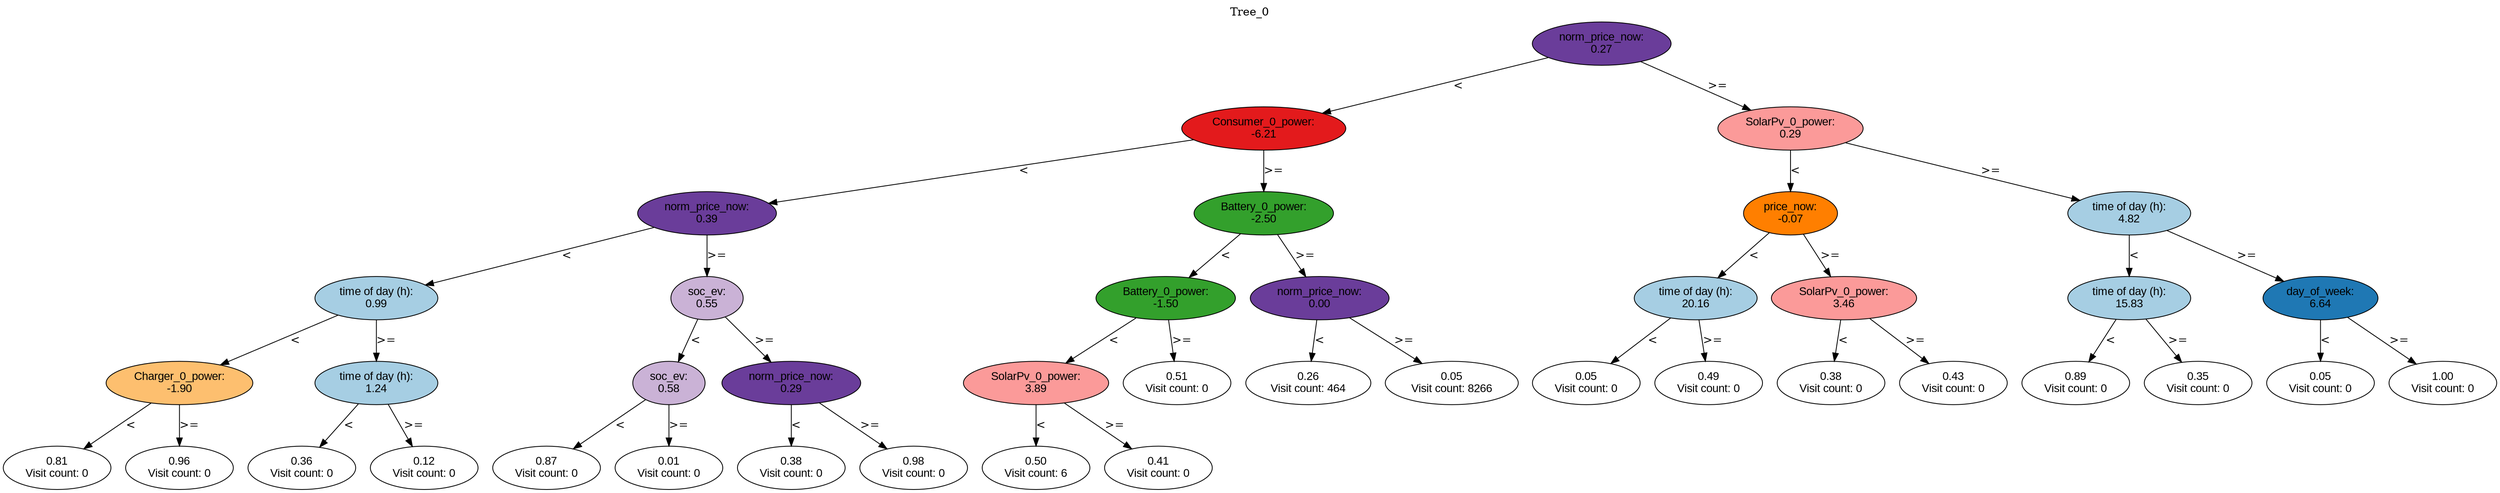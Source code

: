 digraph BST {
    node [fontname="Arial" style=filled colorscheme=paired12];
    0 [ label = "norm_price_now:
0.27" fillcolor=10];
    1 [ label = "Consumer_0_power:
-6.21" fillcolor=6];
    2 [ label = "norm_price_now:
0.39" fillcolor=10];
    3 [ label = "time of day (h):
0.99" fillcolor=1];
    4 [ label = "Charger_0_power:
-1.90" fillcolor=7];
    5 [ label = "0.81
Visit count: 0" fillcolor=white];
    6 [ label = "0.96
Visit count: 0" fillcolor=white];
    7 [ label = "time of day (h):
1.24" fillcolor=1];
    8 [ label = "0.36
Visit count: 0" fillcolor=white];
    9 [ label = "0.12
Visit count: 0" fillcolor=white];
    10 [ label = "soc_ev:
0.55" fillcolor=9];
    11 [ label = "soc_ev:
0.58" fillcolor=9];
    12 [ label = "0.87
Visit count: 0" fillcolor=white];
    13 [ label = "0.01
Visit count: 0" fillcolor=white];
    14 [ label = "norm_price_now:
0.29" fillcolor=10];
    15 [ label = "0.38
Visit count: 0" fillcolor=white];
    16 [ label = "0.98
Visit count: 0" fillcolor=white];
    17 [ label = "Battery_0_power:
-2.50" fillcolor=4];
    18 [ label = "Battery_0_power:
-1.50" fillcolor=4];
    19 [ label = "SolarPv_0_power:
3.89" fillcolor=5];
    20 [ label = "0.50
Visit count: 6" fillcolor=white];
    21 [ label = "0.41
Visit count: 0" fillcolor=white];
    22 [ label = "0.51
Visit count: 0" fillcolor=white];
    23 [ label = "norm_price_now:
0.00" fillcolor=10];
    24 [ label = "0.26
Visit count: 464" fillcolor=white];
    25 [ label = "0.05
Visit count: 8266" fillcolor=white];
    26 [ label = "SolarPv_0_power:
0.29" fillcolor=5];
    27 [ label = "price_now:
-0.07" fillcolor=8];
    28 [ label = "time of day (h):
20.16" fillcolor=1];
    29 [ label = "0.05
Visit count: 0" fillcolor=white];
    30 [ label = "0.49
Visit count: 0" fillcolor=white];
    31 [ label = "SolarPv_0_power:
3.46" fillcolor=5];
    32 [ label = "0.38
Visit count: 0" fillcolor=white];
    33 [ label = "0.43
Visit count: 0" fillcolor=white];
    34 [ label = "time of day (h):
4.82" fillcolor=1];
    35 [ label = "time of day (h):
15.83" fillcolor=1];
    36 [ label = "0.89
Visit count: 0" fillcolor=white];
    37 [ label = "0.35
Visit count: 0" fillcolor=white];
    38 [ label = "day_of_week:
6.64" fillcolor=2];
    39 [ label = "0.05
Visit count: 0" fillcolor=white];
    40 [ label = "1.00
Visit count: 0" fillcolor=white];

    0  -> 1[ label = "<"];
    0  -> 26[ label = ">="];
    1  -> 2[ label = "<"];
    1  -> 17[ label = ">="];
    2  -> 3[ label = "<"];
    2  -> 10[ label = ">="];
    3  -> 4[ label = "<"];
    3  -> 7[ label = ">="];
    4  -> 5[ label = "<"];
    4  -> 6[ label = ">="];
    7  -> 8[ label = "<"];
    7  -> 9[ label = ">="];
    10  -> 11[ label = "<"];
    10  -> 14[ label = ">="];
    11  -> 12[ label = "<"];
    11  -> 13[ label = ">="];
    14  -> 15[ label = "<"];
    14  -> 16[ label = ">="];
    17  -> 18[ label = "<"];
    17  -> 23[ label = ">="];
    18  -> 19[ label = "<"];
    18  -> 22[ label = ">="];
    19  -> 20[ label = "<"];
    19  -> 21[ label = ">="];
    23  -> 24[ label = "<"];
    23  -> 25[ label = ">="];
    26  -> 27[ label = "<"];
    26  -> 34[ label = ">="];
    27  -> 28[ label = "<"];
    27  -> 31[ label = ">="];
    28  -> 29[ label = "<"];
    28  -> 30[ label = ">="];
    31  -> 32[ label = "<"];
    31  -> 33[ label = ">="];
    34  -> 35[ label = "<"];
    34  -> 38[ label = ">="];
    35  -> 36[ label = "<"];
    35  -> 37[ label = ">="];
    38  -> 39[ label = "<"];
    38  -> 40[ label = ">="];

    labelloc="t";
    label="Tree_0";
}